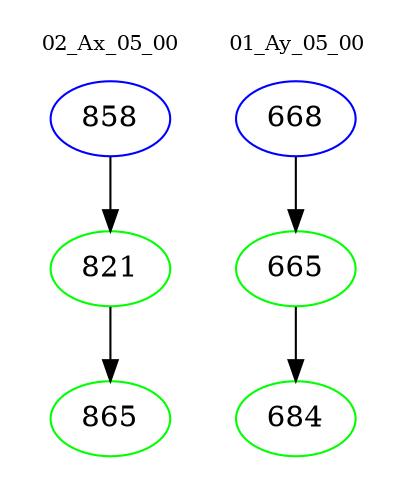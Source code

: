 digraph{
subgraph cluster_0 {
color = white
label = "02_Ax_05_00";
fontsize=10;
T0_858 [label="858", color="blue"]
T0_858 -> T0_821 [color="black"]
T0_821 [label="821", color="green"]
T0_821 -> T0_865 [color="black"]
T0_865 [label="865", color="green"]
}
subgraph cluster_1 {
color = white
label = "01_Ay_05_00";
fontsize=10;
T1_668 [label="668", color="blue"]
T1_668 -> T1_665 [color="black"]
T1_665 [label="665", color="green"]
T1_665 -> T1_684 [color="black"]
T1_684 [label="684", color="green"]
}
}
